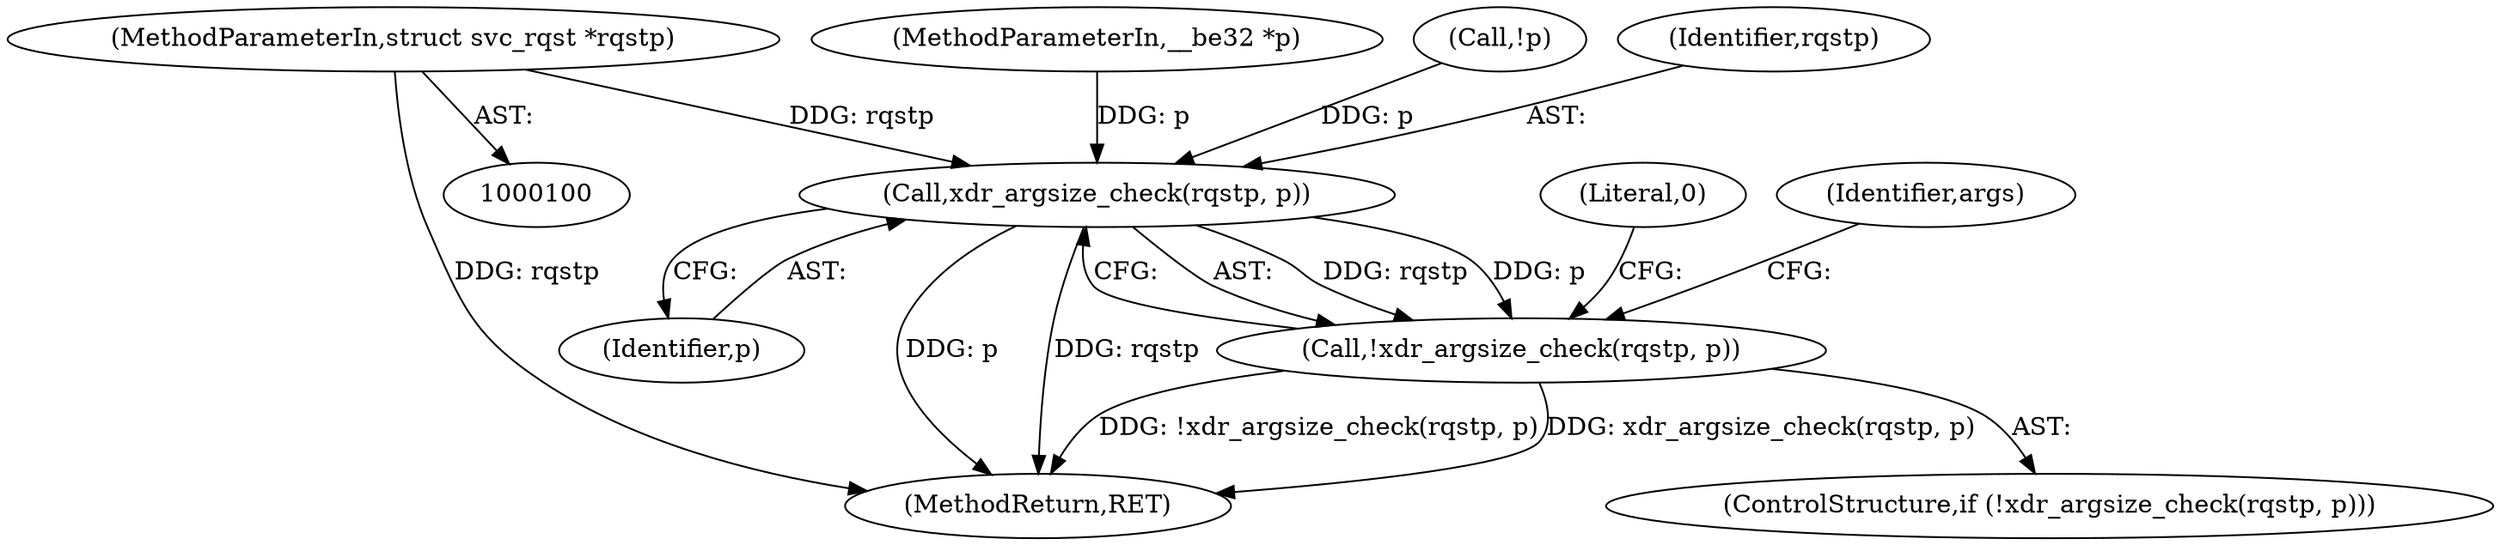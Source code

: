 digraph "0_linux_c70422f760c120480fee4de6c38804c72aa26bc1_8@pointer" {
"1000101" [label="(MethodParameterIn,struct svc_rqst *rqstp)"];
"1000120" [label="(Call,xdr_argsize_check(rqstp, p))"];
"1000119" [label="(Call,!xdr_argsize_check(rqstp, p))"];
"1000102" [label="(MethodParameterIn,__be32 *p)"];
"1000122" [label="(Identifier,p)"];
"1000119" [label="(Call,!xdr_argsize_check(rqstp, p))"];
"1000137" [label="(MethodReturn,RET)"];
"1000114" [label="(Call,!p)"];
"1000124" [label="(Literal,0)"];
"1000118" [label="(ControlStructure,if (!xdr_argsize_check(rqstp, p)))"];
"1000127" [label="(Identifier,args)"];
"1000101" [label="(MethodParameterIn,struct svc_rqst *rqstp)"];
"1000121" [label="(Identifier,rqstp)"];
"1000120" [label="(Call,xdr_argsize_check(rqstp, p))"];
"1000101" -> "1000100"  [label="AST: "];
"1000101" -> "1000137"  [label="DDG: rqstp"];
"1000101" -> "1000120"  [label="DDG: rqstp"];
"1000120" -> "1000119"  [label="AST: "];
"1000120" -> "1000122"  [label="CFG: "];
"1000121" -> "1000120"  [label="AST: "];
"1000122" -> "1000120"  [label="AST: "];
"1000119" -> "1000120"  [label="CFG: "];
"1000120" -> "1000137"  [label="DDG: p"];
"1000120" -> "1000137"  [label="DDG: rqstp"];
"1000120" -> "1000119"  [label="DDG: rqstp"];
"1000120" -> "1000119"  [label="DDG: p"];
"1000114" -> "1000120"  [label="DDG: p"];
"1000102" -> "1000120"  [label="DDG: p"];
"1000119" -> "1000118"  [label="AST: "];
"1000124" -> "1000119"  [label="CFG: "];
"1000127" -> "1000119"  [label="CFG: "];
"1000119" -> "1000137"  [label="DDG: !xdr_argsize_check(rqstp, p)"];
"1000119" -> "1000137"  [label="DDG: xdr_argsize_check(rqstp, p)"];
}
